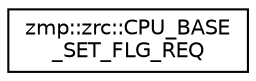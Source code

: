 digraph "クラス階層図"
{
  edge [fontname="Helvetica",fontsize="10",labelfontname="Helvetica",labelfontsize="10"];
  node [fontname="Helvetica",fontsize="10",shape=record];
  rankdir="LR";
  Node1 [label="zmp::zrc::CPU_BASE\l_SET_FLG_REQ",height=0.2,width=0.4,color="black", fillcolor="white", style="filled",URL="$structzmp_1_1zrc_1_1CPU__BASE__SET__FLG__REQ.html"];
}
